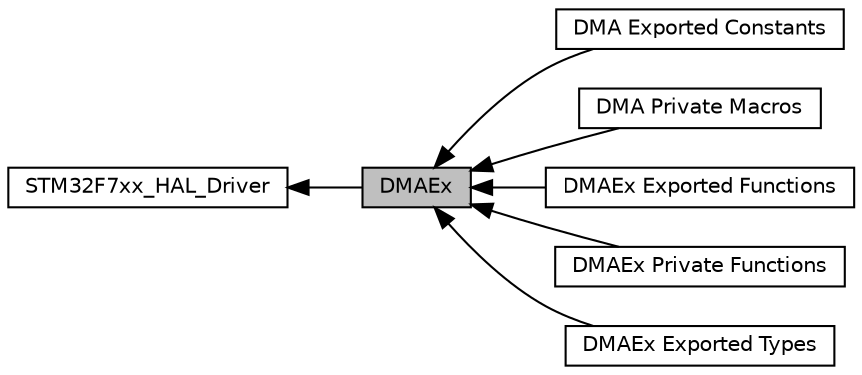 digraph "DMAEx"
{
  edge [fontname="Helvetica",fontsize="10",labelfontname="Helvetica",labelfontsize="10"];
  node [fontname="Helvetica",fontsize="10",shape=record];
  rankdir=LR;
  Node3 [label="DMA Exported Constants",height=0.2,width=0.4,color="black", fillcolor="white", style="filled",URL="$group___d_m_a___exported___constants.html",tooltip="DMA Exported constants. "];
  Node5 [label="DMA Private Macros",height=0.2,width=0.4,color="black", fillcolor="white", style="filled",URL="$group___d_m_a_ex___private___macros.html",tooltip="DMAEx private macros. "];
  Node4 [label="DMAEx Exported Functions",height=0.2,width=0.4,color="black", fillcolor="white", style="filled",URL="$group___d_m_a_ex___exported___functions.html",tooltip="DMAEx Exported functions. "];
  Node1 [label="STM32F7xx_HAL_Driver",height=0.2,width=0.4,color="black", fillcolor="white", style="filled",URL="$group___s_t_m32_f7xx___h_a_l___driver.html"];
  Node6 [label="DMAEx Private Functions",height=0.2,width=0.4,color="black", fillcolor="white", style="filled",URL="$group___d_m_a_ex___private___functions.html",tooltip="DMAEx Private functions. "];
  Node2 [label="DMAEx Exported Types",height=0.2,width=0.4,color="black", fillcolor="white", style="filled",URL="$group___d_m_a_ex___exported___types.html",tooltip="DMAEx Exported types. "];
  Node0 [label="DMAEx",height=0.2,width=0.4,color="black", fillcolor="grey75", style="filled", fontcolor="black"];
  Node1->Node0 [shape=plaintext, dir="back", style="solid"];
  Node0->Node2 [shape=plaintext, dir="back", style="solid"];
  Node0->Node3 [shape=plaintext, dir="back", style="solid"];
  Node0->Node4 [shape=plaintext, dir="back", style="solid"];
  Node0->Node5 [shape=plaintext, dir="back", style="solid"];
  Node0->Node6 [shape=plaintext, dir="back", style="solid"];
}
